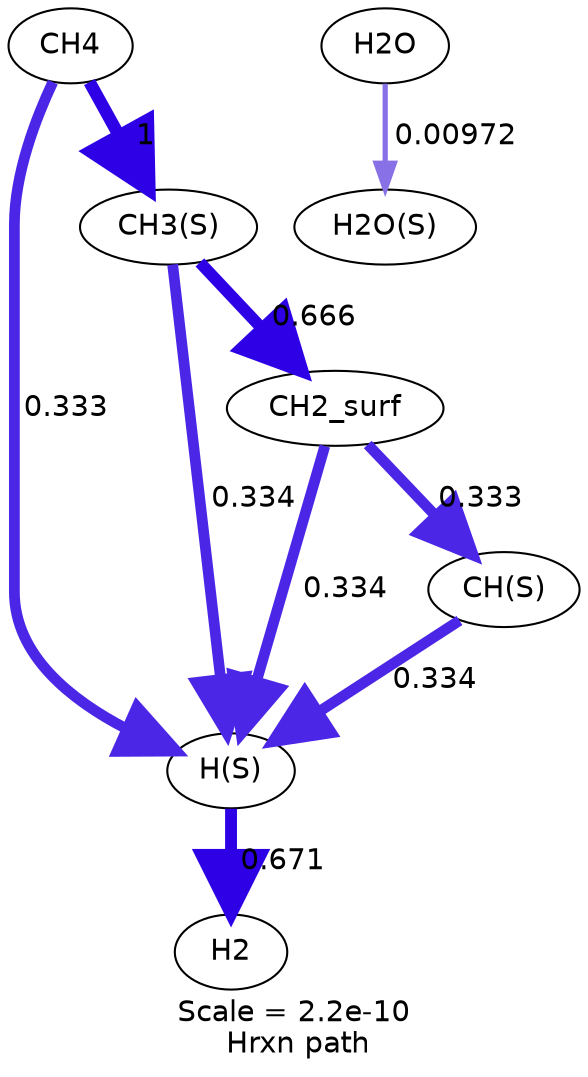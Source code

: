 digraph reaction_paths {
center=1;
s13 -> s7[fontname="Helvetica", style="setlinewidth(5.7)", arrowsize=2.85, color="0.7, 1.17, 0.9"
, label=" 0.671"];
s3 -> s13[fontname="Helvetica", style="setlinewidth(5.17)", arrowsize=2.59, color="0.7, 0.833, 0.9"
, label=" 0.333"];
s16 -> s13[fontname="Helvetica", style="setlinewidth(5.17)", arrowsize=2.59, color="0.7, 0.834, 0.9"
, label=" 0.334"];
s17 -> s13[fontname="Helvetica", style="setlinewidth(5.17)", arrowsize=2.59, color="0.7, 0.834, 0.9"
, label=" 0.334"];
s18 -> s13[fontname="Helvetica", style="setlinewidth(5.17)", arrowsize=2.59, color="0.7, 0.834, 0.9"
, label=" 0.334"];
s6 -> s15[fontname="Helvetica", style="setlinewidth(2.5)", arrowsize=1.25, color="0.7, 0.51, 0.9"
, label=" 0.00972"];
s3 -> s16[fontname="Helvetica", style="setlinewidth(6)", arrowsize=3, color="0.7, 1.5, 0.9"
, label=" 1"];
s16 -> s17[fontname="Helvetica", style="setlinewidth(5.69)", arrowsize=2.85, color="0.7, 1.17, 0.9"
, label=" 0.666"];
s17 -> s18[fontname="Helvetica", style="setlinewidth(5.17)", arrowsize=2.59, color="0.7, 0.833, 0.9"
, label=" 0.333"];
s3 [ fontname="Helvetica", label="CH4"];
s6 [ fontname="Helvetica", label="H2O"];
s7 [ fontname="Helvetica", label="H2"];
s13 [ fontname="Helvetica", label="H(S)"];
s15 [ fontname="Helvetica", label="H2O(S)"];
s16 [ fontname="Helvetica", label="CH3(S)"];
s17 [ fontname="Helvetica", label="CH2_surf"];
s18 [ fontname="Helvetica", label="CH(S)"];
 label = "Scale = 2.2e-10\l Hrxn path";
 fontname = "Helvetica";
}
